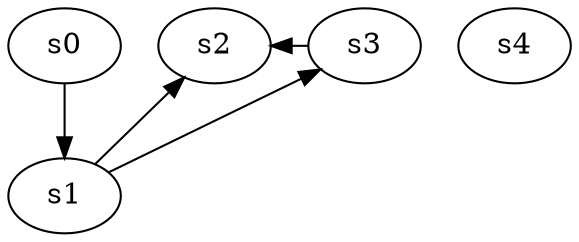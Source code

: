 digraph game_0727_complex_5 {
    s0 [name="s0", player=0];
    s1 [name="s1", player=0];
    s2 [name="s2", player=1];
    s3 [name="s3", player=1];
    s4 [name="s4", player=0];

    s0 -> s1;
    s1 -> s2 [constraint="!(time % 5 == 1)"];
    s1 -> s3 [constraint="time % 3 == 2"];
    s3 -> s2 [constraint="time % 4 == 2 && time % 3 == 0"];
}
